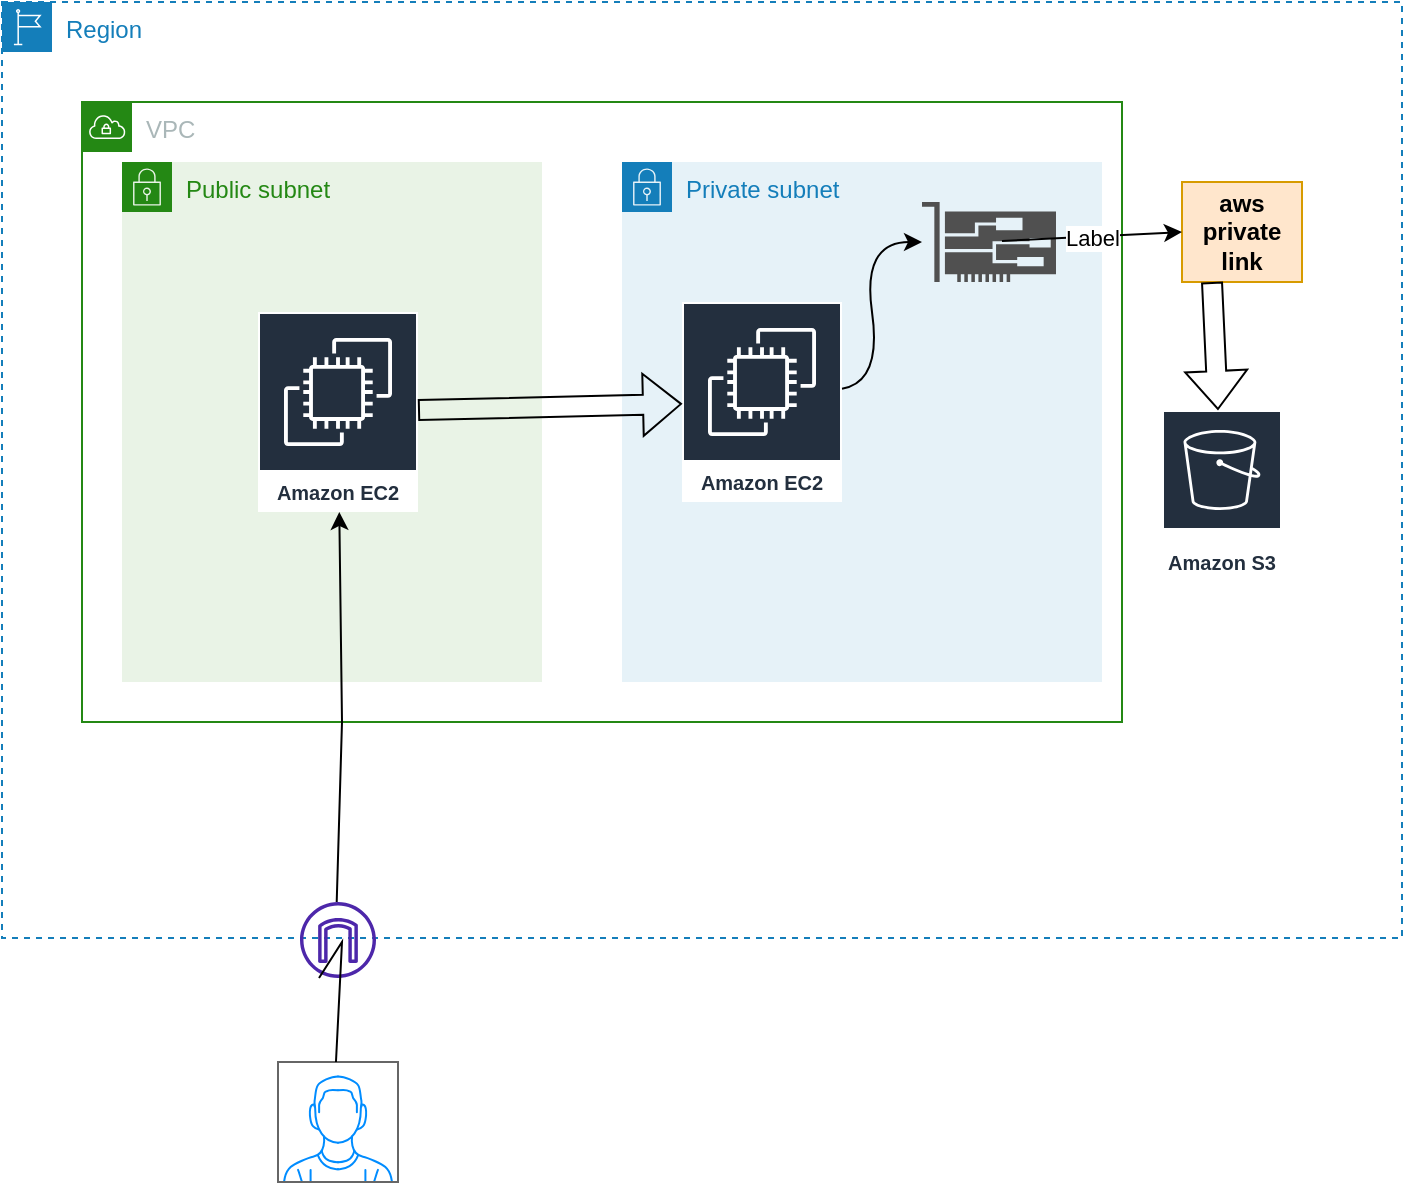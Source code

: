 <mxfile version="20.3.6" type="github">
  <diagram id="rKkOCk6Rg08PDww74KEL" name="Page-1">
    <mxGraphModel dx="1102" dy="525" grid="1" gridSize="10" guides="1" tooltips="1" connect="1" arrows="1" fold="1" page="1" pageScale="1" pageWidth="850" pageHeight="1100" math="0" shadow="0">
      <root>
        <mxCell id="0" />
        <mxCell id="1" parent="0" />
        <mxCell id="Div8qzEKU7eRgI8PJj-t-1" value="Region" style="points=[[0,0],[0.25,0],[0.5,0],[0.75,0],[1,0],[1,0.25],[1,0.5],[1,0.75],[1,1],[0.75,1],[0.5,1],[0.25,1],[0,1],[0,0.75],[0,0.5],[0,0.25]];outlineConnect=0;gradientColor=none;html=1;whiteSpace=wrap;fontSize=12;fontStyle=0;container=1;pointerEvents=0;collapsible=0;recursiveResize=0;shape=mxgraph.aws4.group;grIcon=mxgraph.aws4.group_region;strokeColor=#147EBA;fillColor=none;verticalAlign=top;align=left;spacingLeft=30;fontColor=#147EBA;dashed=1;" vertex="1" parent="1">
          <mxGeometry x="70" y="50" width="700" height="468" as="geometry" />
        </mxCell>
        <mxCell id="Div8qzEKU7eRgI8PJj-t-11" value="Amazon S3" style="sketch=0;outlineConnect=0;fontColor=#232F3E;gradientColor=none;strokeColor=#ffffff;fillColor=#232F3E;dashed=0;verticalLabelPosition=middle;verticalAlign=bottom;align=center;html=1;whiteSpace=wrap;fontSize=10;fontStyle=1;spacing=3;shape=mxgraph.aws4.productIcon;prIcon=mxgraph.aws4.s3;" vertex="1" parent="Div8qzEKU7eRgI8PJj-t-1">
          <mxGeometry x="580" y="204" width="60" height="86" as="geometry" />
        </mxCell>
        <mxCell id="Div8qzEKU7eRgI8PJj-t-15" value="&lt;b&gt;aws private link&lt;/b&gt;" style="rounded=0;whiteSpace=wrap;html=1;fillColor=#ffe6cc;strokeColor=#d79b00;" vertex="1" parent="Div8qzEKU7eRgI8PJj-t-1">
          <mxGeometry x="590" y="90" width="60" height="50" as="geometry" />
        </mxCell>
        <mxCell id="Div8qzEKU7eRgI8PJj-t-20" value="" style="shape=flexArrow;endArrow=classic;html=1;rounded=0;exitX=0.25;exitY=1;exitDx=0;exitDy=0;" edge="1" parent="Div8qzEKU7eRgI8PJj-t-1" source="Div8qzEKU7eRgI8PJj-t-15" target="Div8qzEKU7eRgI8PJj-t-11">
          <mxGeometry width="50" height="50" relative="1" as="geometry">
            <mxPoint x="595" y="190" as="sourcePoint" />
            <mxPoint x="645" y="140" as="targetPoint" />
          </mxGeometry>
        </mxCell>
        <mxCell id="Div8qzEKU7eRgI8PJj-t-2" value="VPC" style="points=[[0,0],[0.25,0],[0.5,0],[0.75,0],[1,0],[1,0.25],[1,0.5],[1,0.75],[1,1],[0.75,1],[0.5,1],[0.25,1],[0,1],[0,0.75],[0,0.5],[0,0.25]];outlineConnect=0;gradientColor=none;html=1;whiteSpace=wrap;fontSize=12;fontStyle=0;container=1;pointerEvents=0;collapsible=0;recursiveResize=0;shape=mxgraph.aws4.group;grIcon=mxgraph.aws4.group_vpc;strokeColor=#248814;fillColor=none;verticalAlign=top;align=left;spacingLeft=30;fontColor=#AAB7B8;dashed=0;" vertex="1" parent="1">
          <mxGeometry x="110" y="100" width="520" height="310" as="geometry" />
        </mxCell>
        <mxCell id="Div8qzEKU7eRgI8PJj-t-3" value="Public subnet" style="points=[[0,0],[0.25,0],[0.5,0],[0.75,0],[1,0],[1,0.25],[1,0.5],[1,0.75],[1,1],[0.75,1],[0.5,1],[0.25,1],[0,1],[0,0.75],[0,0.5],[0,0.25]];outlineConnect=0;gradientColor=none;html=1;whiteSpace=wrap;fontSize=12;fontStyle=0;container=1;pointerEvents=0;collapsible=0;recursiveResize=0;shape=mxgraph.aws4.group;grIcon=mxgraph.aws4.group_security_group;grStroke=0;strokeColor=#248814;fillColor=#E9F3E6;verticalAlign=top;align=left;spacingLeft=30;fontColor=#248814;dashed=0;" vertex="1" parent="Div8qzEKU7eRgI8PJj-t-2">
          <mxGeometry x="20" y="30" width="210" height="260" as="geometry" />
        </mxCell>
        <mxCell id="Div8qzEKU7eRgI8PJj-t-5" value="Amazon EC2" style="sketch=0;outlineConnect=0;fontColor=#232F3E;gradientColor=none;strokeColor=#ffffff;fillColor=#232F3E;dashed=0;verticalLabelPosition=middle;verticalAlign=bottom;align=center;html=1;whiteSpace=wrap;fontSize=10;fontStyle=1;spacing=3;shape=mxgraph.aws4.productIcon;prIcon=mxgraph.aws4.ec2;" vertex="1" parent="Div8qzEKU7eRgI8PJj-t-3">
          <mxGeometry x="68" y="75" width="80" height="100" as="geometry" />
        </mxCell>
        <mxCell id="Div8qzEKU7eRgI8PJj-t-4" value="Private subnet" style="points=[[0,0],[0.25,0],[0.5,0],[0.75,0],[1,0],[1,0.25],[1,0.5],[1,0.75],[1,1],[0.75,1],[0.5,1],[0.25,1],[0,1],[0,0.75],[0,0.5],[0,0.25]];outlineConnect=0;gradientColor=none;html=1;whiteSpace=wrap;fontSize=12;fontStyle=0;container=1;pointerEvents=0;collapsible=0;recursiveResize=0;shape=mxgraph.aws4.group;grIcon=mxgraph.aws4.group_security_group;grStroke=0;strokeColor=#147EBA;fillColor=#E6F2F8;verticalAlign=top;align=left;spacingLeft=30;fontColor=#147EBA;dashed=0;" vertex="1" parent="Div8qzEKU7eRgI8PJj-t-2">
          <mxGeometry x="270" y="30" width="240" height="260" as="geometry" />
        </mxCell>
        <mxCell id="Div8qzEKU7eRgI8PJj-t-6" value="Amazon EC2" style="sketch=0;outlineConnect=0;fontColor=#232F3E;gradientColor=none;strokeColor=#ffffff;fillColor=#232F3E;dashed=0;verticalLabelPosition=middle;verticalAlign=bottom;align=center;html=1;whiteSpace=wrap;fontSize=10;fontStyle=1;spacing=3;shape=mxgraph.aws4.productIcon;prIcon=mxgraph.aws4.ec2;" vertex="1" parent="Div8qzEKU7eRgI8PJj-t-4">
          <mxGeometry x="30" y="70" width="80" height="100" as="geometry" />
        </mxCell>
        <mxCell id="Div8qzEKU7eRgI8PJj-t-9" value="" style="sketch=0;pointerEvents=1;shadow=0;dashed=0;html=1;strokeColor=none;fillColor=#505050;labelPosition=center;verticalLabelPosition=bottom;verticalAlign=top;outlineConnect=0;align=center;shape=mxgraph.office.devices.nic;" vertex="1" parent="Div8qzEKU7eRgI8PJj-t-4">
          <mxGeometry x="150" y="20" width="67" height="40" as="geometry" />
        </mxCell>
        <mxCell id="Div8qzEKU7eRgI8PJj-t-17" value="" style="curved=1;endArrow=classic;html=1;rounded=0;" edge="1" parent="Div8qzEKU7eRgI8PJj-t-4" source="Div8qzEKU7eRgI8PJj-t-6" target="Div8qzEKU7eRgI8PJj-t-9">
          <mxGeometry width="50" height="50" relative="1" as="geometry">
            <mxPoint x="90" y="140" as="sourcePoint" />
            <mxPoint x="70" y="200" as="targetPoint" />
            <Array as="points">
              <mxPoint x="130" y="110" />
              <mxPoint x="120" y="40" />
            </Array>
          </mxGeometry>
        </mxCell>
        <mxCell id="Div8qzEKU7eRgI8PJj-t-18" value="" style="endArrow=classic;html=1;rounded=0;entryX=0;entryY=0.5;entryDx=0;entryDy=0;" edge="1" parent="Div8qzEKU7eRgI8PJj-t-4" target="Div8qzEKU7eRgI8PJj-t-15">
          <mxGeometry relative="1" as="geometry">
            <mxPoint x="190" y="39.5" as="sourcePoint" />
            <mxPoint x="270" y="40" as="targetPoint" />
            <Array as="points" />
          </mxGeometry>
        </mxCell>
        <mxCell id="Div8qzEKU7eRgI8PJj-t-19" value="Label" style="edgeLabel;resizable=0;html=1;align=center;verticalAlign=middle;gradientColor=default;" connectable="0" vertex="1" parent="Div8qzEKU7eRgI8PJj-t-18">
          <mxGeometry relative="1" as="geometry" />
        </mxCell>
        <mxCell id="Div8qzEKU7eRgI8PJj-t-16" value="" style="shape=flexArrow;endArrow=classic;html=1;rounded=0;" edge="1" parent="Div8qzEKU7eRgI8PJj-t-2" source="Div8qzEKU7eRgI8PJj-t-5" target="Div8qzEKU7eRgI8PJj-t-6">
          <mxGeometry width="50" height="50" relative="1" as="geometry">
            <mxPoint x="158" y="155" as="sourcePoint" />
            <mxPoint x="208" y="105" as="targetPoint" />
            <Array as="points" />
          </mxGeometry>
        </mxCell>
        <mxCell id="Div8qzEKU7eRgI8PJj-t-7" value="" style="verticalLabelPosition=bottom;shadow=0;dashed=0;align=center;html=1;verticalAlign=top;strokeWidth=1;shape=mxgraph.mockup.containers.userMale;strokeColor=#666666;strokeColor2=#008cff;" vertex="1" parent="1">
          <mxGeometry x="208" y="580" width="60" height="60" as="geometry" />
        </mxCell>
        <mxCell id="Div8qzEKU7eRgI8PJj-t-13" value="" style="endArrow=classic;html=1;rounded=0;exitX=0.483;exitY=0;exitDx=0;exitDy=0;exitPerimeter=0;startArrow=none;" edge="1" parent="1" source="Div8qzEKU7eRgI8PJj-t-8" target="Div8qzEKU7eRgI8PJj-t-5">
          <mxGeometry width="50" height="50" relative="1" as="geometry">
            <mxPoint x="220" y="580" as="sourcePoint" />
            <mxPoint x="450" y="350" as="targetPoint" />
            <Array as="points">
              <mxPoint x="240" y="410" />
            </Array>
          </mxGeometry>
        </mxCell>
        <mxCell id="Div8qzEKU7eRgI8PJj-t-8" value="" style="sketch=0;outlineConnect=0;fontColor=#232F3E;gradientColor=none;fillColor=#4D27AA;strokeColor=none;dashed=0;verticalLabelPosition=bottom;verticalAlign=top;align=center;html=1;fontSize=12;fontStyle=0;aspect=fixed;pointerEvents=1;shape=mxgraph.aws4.internet_gateway;" vertex="1" parent="1">
          <mxGeometry x="219" y="500" width="38" height="38" as="geometry" />
        </mxCell>
        <mxCell id="Div8qzEKU7eRgI8PJj-t-14" value="" style="endArrow=none;html=1;rounded=0;exitX=0.483;exitY=0;exitDx=0;exitDy=0;exitPerimeter=0;entryX=0.25;entryY=1;entryDx=0;entryDy=0;" edge="1" parent="1" source="Div8qzEKU7eRgI8PJj-t-7" target="Div8qzEKU7eRgI8PJj-t-8">
          <mxGeometry width="50" height="50" relative="1" as="geometry">
            <mxPoint x="236.98" y="570" as="sourcePoint" />
            <mxPoint x="247.5" y="410" as="targetPoint" />
            <Array as="points">
              <mxPoint x="240" y="520" />
            </Array>
          </mxGeometry>
        </mxCell>
      </root>
    </mxGraphModel>
  </diagram>
</mxfile>

